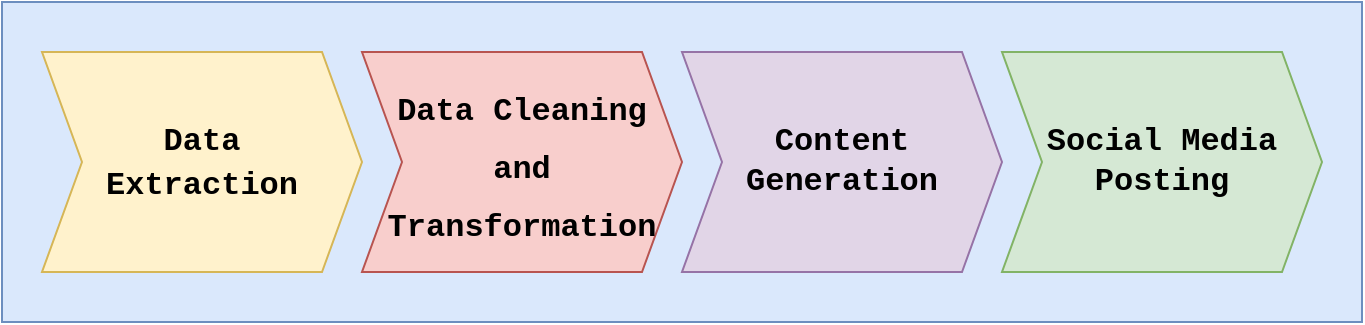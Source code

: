 <mxfile version="24.8.4">
  <diagram name="Page-1" id="5nmp_khUwBZHWuIuz6i_">
    <mxGraphModel dx="1500" dy="807" grid="1" gridSize="10" guides="1" tooltips="1" connect="1" arrows="1" fold="1" page="1" pageScale="1" pageWidth="1100" pageHeight="850" math="0" shadow="0">
      <root>
        <mxCell id="0" />
        <mxCell id="1" parent="0" />
        <mxCell id="yCWG2WoXC2Fb63DRuCyY-14" value="" style="rounded=0;whiteSpace=wrap;html=1;fillColor=#dae8fc;strokeColor=#6c8ebf;" vertex="1" parent="1">
          <mxGeometry x="210" y="40" width="680" height="160" as="geometry" />
        </mxCell>
        <mxCell id="yCWG2WoXC2Fb63DRuCyY-15" value="&lt;h1 style=&quot;font-size: 16px;&quot;&gt;&lt;font face=&quot;Courier New&quot; style=&quot;font-size: 16px;&quot;&gt;&lt;b style=&quot;&quot;&gt;Data&lt;br&gt;&lt;/b&gt;&lt;b style=&quot;&quot;&gt;Extraction&lt;/b&gt;&lt;/font&gt;&lt;/h1&gt;" style="shape=step;perimeter=stepPerimeter;whiteSpace=wrap;html=1;fixedSize=1;fillColor=#fff2cc;strokeColor=#d6b656;" vertex="1" parent="1">
          <mxGeometry x="230" y="65" width="160" height="110" as="geometry" />
        </mxCell>
        <mxCell id="yCWG2WoXC2Fb63DRuCyY-20" value="&lt;h1&gt;&lt;b style=&quot;font-size: 16px;&quot;&gt;&lt;font face=&quot;Courier New&quot; style=&quot;font-size: 16px;&quot;&gt;Data&amp;nbsp;Cleaning and T&lt;span style=&quot;background-color: initial;&quot;&gt;ransformation&lt;/span&gt;&lt;/font&gt;&lt;/b&gt;&lt;/h1&gt;" style="shape=step;perimeter=stepPerimeter;whiteSpace=wrap;html=1;fixedSize=1;fillColor=#f8cecc;strokeColor=#b85450;" vertex="1" parent="1">
          <mxGeometry x="390" y="65" width="160" height="110" as="geometry" />
        </mxCell>
        <mxCell id="yCWG2WoXC2Fb63DRuCyY-21" value="&lt;h3&gt;&lt;b style=&quot;&quot;&gt;&lt;font style=&quot;font-size: 16px;&quot; face=&quot;Courier New&quot;&gt;Content Generation&lt;/font&gt;&lt;/b&gt;&lt;/h3&gt;" style="shape=step;perimeter=stepPerimeter;whiteSpace=wrap;html=1;fixedSize=1;fillColor=#e1d5e7;strokeColor=#9673a6;" vertex="1" parent="1">
          <mxGeometry x="550" y="65" width="160" height="110" as="geometry" />
        </mxCell>
        <mxCell id="yCWG2WoXC2Fb63DRuCyY-22" value="&lt;h3&gt;&lt;b style=&quot;&quot;&gt;&lt;font style=&quot;font-size: 16px;&quot; face=&quot;Courier New&quot;&gt;Social Media Posting&lt;/font&gt;&lt;/b&gt;&lt;/h3&gt;" style="shape=step;perimeter=stepPerimeter;whiteSpace=wrap;html=1;fixedSize=1;fillColor=#d5e8d4;strokeColor=#82b366;" vertex="1" parent="1">
          <mxGeometry x="710" y="65" width="160" height="110" as="geometry" />
        </mxCell>
      </root>
    </mxGraphModel>
  </diagram>
</mxfile>
